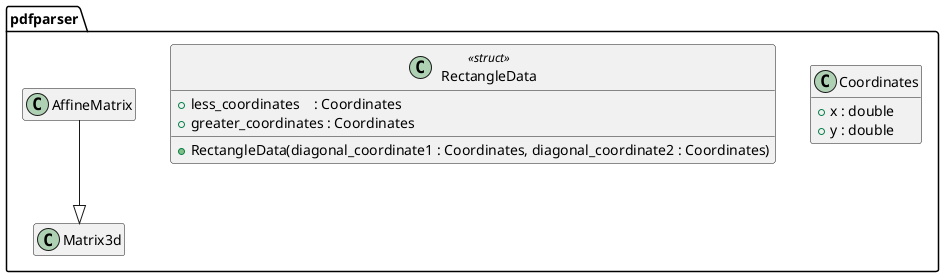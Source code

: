 @startuml space
hide empty members
namespace pdfparser {
class Coordinates {
	+x : double
	+y : double
}
class RectangleData<<struct>> {
	+less_coordinates    : Coordinates
	+greater_coordinates : Coordinates

	+RectangleData(diagonal_coordinate1 : Coordinates, diagonal_coordinate2 : Coordinates)
}
class AffineMatrix {
}
AffineMatrix --|> Matrix3d
}
@enduml
